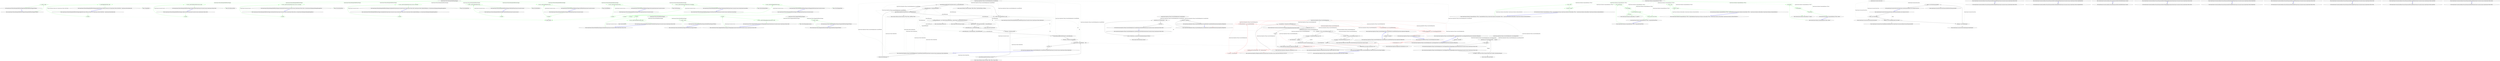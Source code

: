 digraph  {
d1 [cluster="QuantConnect.Python.BrokerageModelPythonWrapper.BrokerageModelPythonWrapper(PyObject)", color=green, community=0, label="0: _model = model", span="40-40"];
d49 [label="QuantConnect.Python.BrokerageModelPythonWrapper", span=""];
d0 [cluster="QuantConnect.Python.BrokerageModelPythonWrapper.BrokerageModelPythonWrapper(PyObject)", label="Entry QuantConnect.Python.BrokerageModelPythonWrapper.BrokerageModelPythonWrapper(PyObject)", span="38-38"];
d2 [cluster="QuantConnect.Python.BrokerageModelPythonWrapper.BrokerageModelPythonWrapper(PyObject)", label="Exit QuantConnect.Python.BrokerageModelPythonWrapper.BrokerageModelPythonWrapper(PyObject)", span="38-38"];
d4 [cluster="QuantConnect.Python.BrokerageModelPythonWrapper.ApplySplit(System.Collections.Generic.List<QuantConnect.Orders.OrderTicket>, QuantConnect.Data.Market.Split)", color=green, community=0, label="0: Py.GIL()", span="78-78"];
d3 [cluster="QuantConnect.Python.BrokerageModelPythonWrapper.ApplySplit(System.Collections.Generic.List<QuantConnect.Orders.OrderTicket>, QuantConnect.Data.Market.Split)", label="Entry QuantConnect.Python.BrokerageModelPythonWrapper.ApplySplit(System.Collections.Generic.List<QuantConnect.Orders.OrderTicket>, QuantConnect.Data.Market.Split)", span="76-76"];
d5 [cluster="QuantConnect.Python.BrokerageModelPythonWrapper.ApplySplit(System.Collections.Generic.List<QuantConnect.Orders.OrderTicket>, QuantConnect.Data.Market.Split)", color=green, community=0, label="0: _model.ApplySplit(tickets, split)", span="80-80"];
d7 [cluster="Unk.GIL", label="Entry Unk.GIL", span=""];
d6 [cluster="QuantConnect.Python.BrokerageModelPythonWrapper.ApplySplit(System.Collections.Generic.List<QuantConnect.Orders.OrderTicket>, QuantConnect.Data.Market.Split)", label="Exit QuantConnect.Python.BrokerageModelPythonWrapper.ApplySplit(System.Collections.Generic.List<QuantConnect.Orders.OrderTicket>, QuantConnect.Data.Market.Split)", span="76-76"];
d8 [cluster="Unk.ApplySplit", label="Entry Unk.ApplySplit", span=""];
d10 [cluster="QuantConnect.Python.BrokerageModelPythonWrapper.CanExecuteOrder(QuantConnect.Securities.Security, QuantConnect.Orders.Order)", color=green, community=0, label="0: Py.GIL()", span="92-92"];
d9 [cluster="QuantConnect.Python.BrokerageModelPythonWrapper.CanExecuteOrder(QuantConnect.Securities.Security, QuantConnect.Orders.Order)", label="Entry QuantConnect.Python.BrokerageModelPythonWrapper.CanExecuteOrder(QuantConnect.Securities.Security, QuantConnect.Orders.Order)", span="90-90"];
d11 [cluster="QuantConnect.Python.BrokerageModelPythonWrapper.CanExecuteOrder(QuantConnect.Securities.Security, QuantConnect.Orders.Order)", color=green, community=0, label="0: return _model.CanExecuteOrder(security, order);", span="94-94"];
d12 [cluster="QuantConnect.Python.BrokerageModelPythonWrapper.CanExecuteOrder(QuantConnect.Securities.Security, QuantConnect.Orders.Order)", label="Exit QuantConnect.Python.BrokerageModelPythonWrapper.CanExecuteOrder(QuantConnect.Securities.Security, QuantConnect.Orders.Order)", span="90-90"];
d13 [cluster="Unk.CanExecuteOrder", label="Entry Unk.CanExecuteOrder", span=""];
d15 [cluster="QuantConnect.Python.BrokerageModelPythonWrapper.CanSubmitOrder(QuantConnect.Securities.Security, QuantConnect.Orders.Order, out QuantConnect.Brokerages.BrokerageMessageEvent)", color=green, community=0, label="0: Py.GIL()", span="110-110"];
d14 [cluster="QuantConnect.Python.BrokerageModelPythonWrapper.CanSubmitOrder(QuantConnect.Securities.Security, QuantConnect.Orders.Order, out QuantConnect.Brokerages.BrokerageMessageEvent)", label="Entry QuantConnect.Python.BrokerageModelPythonWrapper.CanSubmitOrder(QuantConnect.Securities.Security, QuantConnect.Orders.Order, out QuantConnect.Brokerages.BrokerageMessageEvent)", span="108-108"];
d16 [cluster="QuantConnect.Python.BrokerageModelPythonWrapper.CanSubmitOrder(QuantConnect.Securities.Security, QuantConnect.Orders.Order, out QuantConnect.Brokerages.BrokerageMessageEvent)", color=green, community=0, label="0: return _model.CanSubmitOrder(security, order, out message);", span="112-112"];
d17 [cluster="QuantConnect.Python.BrokerageModelPythonWrapper.CanSubmitOrder(QuantConnect.Securities.Security, QuantConnect.Orders.Order, out QuantConnect.Brokerages.BrokerageMessageEvent)", label="Exit QuantConnect.Python.BrokerageModelPythonWrapper.CanSubmitOrder(QuantConnect.Securities.Security, QuantConnect.Orders.Order, out QuantConnect.Brokerages.BrokerageMessageEvent)", span="108-108"];
d18 [cluster="Unk.CanSubmitOrder", label="Entry Unk.CanSubmitOrder", span=""];
d20 [cluster="QuantConnect.Python.BrokerageModelPythonWrapper.CanUpdateOrder(QuantConnect.Securities.Security, QuantConnect.Orders.Order, QuantConnect.Orders.UpdateOrderRequest, out QuantConnect.Brokerages.BrokerageMessageEvent)", color=green, community=0, label="0: Py.GIL()", span="126-126"];
d19 [cluster="QuantConnect.Python.BrokerageModelPythonWrapper.CanUpdateOrder(QuantConnect.Securities.Security, QuantConnect.Orders.Order, QuantConnect.Orders.UpdateOrderRequest, out QuantConnect.Brokerages.BrokerageMessageEvent)", label="Entry QuantConnect.Python.BrokerageModelPythonWrapper.CanUpdateOrder(QuantConnect.Securities.Security, QuantConnect.Orders.Order, QuantConnect.Orders.UpdateOrderRequest, out QuantConnect.Brokerages.BrokerageMessageEvent)", span="124-124"];
d21 [cluster="QuantConnect.Python.BrokerageModelPythonWrapper.CanUpdateOrder(QuantConnect.Securities.Security, QuantConnect.Orders.Order, QuantConnect.Orders.UpdateOrderRequest, out QuantConnect.Brokerages.BrokerageMessageEvent)", color=green, community=0, label="0: return _model.CanUpdateOrder(security, order, out message);", span="128-128"];
d22 [cluster="QuantConnect.Python.BrokerageModelPythonWrapper.CanUpdateOrder(QuantConnect.Securities.Security, QuantConnect.Orders.Order, QuantConnect.Orders.UpdateOrderRequest, out QuantConnect.Brokerages.BrokerageMessageEvent)", label="Exit QuantConnect.Python.BrokerageModelPythonWrapper.CanUpdateOrder(QuantConnect.Securities.Security, QuantConnect.Orders.Order, QuantConnect.Orders.UpdateOrderRequest, out QuantConnect.Brokerages.BrokerageMessageEvent)", span="124-124"];
d23 [cluster="Unk.CanUpdateOrder", label="Entry Unk.CanUpdateOrder", span=""];
d25 [cluster="QuantConnect.Python.BrokerageModelPythonWrapper.GetFeeModel(QuantConnect.Securities.Security)", color=green, community=0, label="0: Py.GIL()", span="139-139"];
d24 [cluster="QuantConnect.Python.BrokerageModelPythonWrapper.GetFeeModel(QuantConnect.Securities.Security)", label="Entry QuantConnect.Python.BrokerageModelPythonWrapper.GetFeeModel(QuantConnect.Securities.Security)", span="137-137"];
d26 [cluster="QuantConnect.Python.BrokerageModelPythonWrapper.GetFeeModel(QuantConnect.Securities.Security)", color=green, community=0, label="0: return _model.GetFeeModel(security);", span="141-141"];
d27 [cluster="QuantConnect.Python.BrokerageModelPythonWrapper.GetFeeModel(QuantConnect.Securities.Security)", label="Exit QuantConnect.Python.BrokerageModelPythonWrapper.GetFeeModel(QuantConnect.Securities.Security)", span="137-137"];
d28 [cluster="Unk.GetFeeModel", label="Entry Unk.GetFeeModel", span=""];
d30 [cluster="QuantConnect.Python.BrokerageModelPythonWrapper.GetFillModel(QuantConnect.Securities.Security)", color=green, community=0, label="0: Py.GIL()", span="152-152"];
d29 [cluster="QuantConnect.Python.BrokerageModelPythonWrapper.GetFillModel(QuantConnect.Securities.Security)", label="Entry QuantConnect.Python.BrokerageModelPythonWrapper.GetFillModel(QuantConnect.Securities.Security)", span="150-150"];
d31 [cluster="QuantConnect.Python.BrokerageModelPythonWrapper.GetFillModel(QuantConnect.Securities.Security)", color=green, community=0, label="0: return _model.GetFillModel(security);", span="154-154"];
d32 [cluster="QuantConnect.Python.BrokerageModelPythonWrapper.GetFillModel(QuantConnect.Securities.Security)", label="Exit QuantConnect.Python.BrokerageModelPythonWrapper.GetFillModel(QuantConnect.Securities.Security)", span="150-150"];
d33 [cluster="Unk.GetFillModel", label="Entry Unk.GetFillModel", span=""];
d35 [cluster="QuantConnect.Python.BrokerageModelPythonWrapper.GetLeverage(QuantConnect.Securities.Security)", color=green, community=0, label="0: Py.GIL()", span="165-165"];
d34 [cluster="QuantConnect.Python.BrokerageModelPythonWrapper.GetLeverage(QuantConnect.Securities.Security)", label="Entry QuantConnect.Python.BrokerageModelPythonWrapper.GetLeverage(QuantConnect.Securities.Security)", span="163-163"];
d36 [cluster="QuantConnect.Python.BrokerageModelPythonWrapper.GetLeverage(QuantConnect.Securities.Security)", color=green, community=0, label="0: return _model.GetLeverage(security);", span="167-167"];
d37 [cluster="QuantConnect.Python.BrokerageModelPythonWrapper.GetLeverage(QuantConnect.Securities.Security)", label="Exit QuantConnect.Python.BrokerageModelPythonWrapper.GetLeverage(QuantConnect.Securities.Security)", span="163-163"];
d38 [cluster="Unk.GetLeverage", label="Entry Unk.GetLeverage", span=""];
d40 [cluster="QuantConnect.Python.BrokerageModelPythonWrapper.GetSettlementModel(QuantConnect.Securities.Security, QuantConnect.AccountType)", color=green, community=0, label="0: Py.GIL()", span="179-179"];
d39 [cluster="QuantConnect.Python.BrokerageModelPythonWrapper.GetSettlementModel(QuantConnect.Securities.Security, QuantConnect.AccountType)", label="Entry QuantConnect.Python.BrokerageModelPythonWrapper.GetSettlementModel(QuantConnect.Securities.Security, QuantConnect.AccountType)", span="177-177"];
d41 [cluster="QuantConnect.Python.BrokerageModelPythonWrapper.GetSettlementModel(QuantConnect.Securities.Security, QuantConnect.AccountType)", color=green, community=0, label="0: return _model.GetSettlementModel(security, accountType);", span="181-181"];
d42 [cluster="QuantConnect.Python.BrokerageModelPythonWrapper.GetSettlementModel(QuantConnect.Securities.Security, QuantConnect.AccountType)", label="Exit QuantConnect.Python.BrokerageModelPythonWrapper.GetSettlementModel(QuantConnect.Securities.Security, QuantConnect.AccountType)", span="177-177"];
d43 [cluster="Unk.GetSettlementModel", label="Entry Unk.GetSettlementModel", span=""];
d45 [cluster="QuantConnect.Python.BrokerageModelPythonWrapper.GetSlippageModel(QuantConnect.Securities.Security)", color=green, community=0, label="0: Py.GIL()", span="192-192"];
d44 [cluster="QuantConnect.Python.BrokerageModelPythonWrapper.GetSlippageModel(QuantConnect.Securities.Security)", label="Entry QuantConnect.Python.BrokerageModelPythonWrapper.GetSlippageModel(QuantConnect.Securities.Security)", span="190-190"];
d46 [cluster="QuantConnect.Python.BrokerageModelPythonWrapper.GetSlippageModel(QuantConnect.Securities.Security)", color=green, community=0, label="0: return _model.GetSlippageModel(security);", span="194-194"];
d47 [cluster="QuantConnect.Python.BrokerageModelPythonWrapper.GetSlippageModel(QuantConnect.Securities.Security)", label="Exit QuantConnect.Python.BrokerageModelPythonWrapper.GetSlippageModel(QuantConnect.Securities.Security)", span="190-190"];
d48 [cluster="Unk.GetSlippageModel", label="Entry Unk.GetSlippageModel", span=""];
m0_51 [cluster="System.Collections.Generic.Dictionary<TKey, TValue>.TryGetValue(TKey, out TValue)", file="CustomModelsAlgorithm.cs", label="Entry System.Collections.Generic.Dictionary<TKey, TValue>.TryGetValue(TKey, out TValue)", span="0-0"];
m0_28 [cluster="QuantConnect.Securities.SecurityTransactionManager.GetOpenOrders(QuantConnect.Symbol)", file="CustomModelsAlgorithm.cs", label="Entry QuantConnect.Securities.SecurityTransactionManager.GetOpenOrders(QuantConnect.Symbol)", span="254-254"];
m0_60 [cluster="QuantConnect.Algorithm.CSharp.CustomModelsAlgorithm.CustomFeeModel.GetOrderFee(QuantConnect.Securities.Security, QuantConnect.Orders.Order)", file="CustomModelsAlgorithm.cs", label="Entry QuantConnect.Algorithm.CSharp.CustomModelsAlgorithm.CustomFeeModel.GetOrderFee(QuantConnect.Securities.Security, QuantConnect.Orders.Order)", span="125-125"];
m0_61 [cluster="QuantConnect.Algorithm.CSharp.CustomModelsAlgorithm.CustomFeeModel.GetOrderFee(QuantConnect.Securities.Security, QuantConnect.Orders.Order)", file="CustomModelsAlgorithm.cs", label="var fee = Math.Max(1m, security.Price*order.AbsoluteQuantity*0.00001m)", span="128-128"];
m0_62 [cluster="QuantConnect.Algorithm.CSharp.CustomModelsAlgorithm.CustomFeeModel.GetOrderFee(QuantConnect.Securities.Security, QuantConnect.Orders.Order)", file="CustomModelsAlgorithm.cs", label="_algorithm.Log(''CustomFeeModel: '' + fee)", span="130-130"];
m0_63 [cluster="QuantConnect.Algorithm.CSharp.CustomModelsAlgorithm.CustomFeeModel.GetOrderFee(QuantConnect.Securities.Security, QuantConnect.Orders.Order)", file="CustomModelsAlgorithm.cs", label="return fee;", span="131-131"];
m0_64 [cluster="QuantConnect.Algorithm.CSharp.CustomModelsAlgorithm.CustomFeeModel.GetOrderFee(QuantConnect.Securities.Security, QuantConnect.Orders.Order)", file="CustomModelsAlgorithm.cs", label="Exit QuantConnect.Algorithm.CSharp.CustomModelsAlgorithm.CustomFeeModel.GetOrderFee(QuantConnect.Securities.Security, QuantConnect.Orders.Order)", span="125-125"];
m0_57 [cluster="System.Collections.Generic.Dictionary<TKey, TValue>.Remove(TKey)", file="CustomModelsAlgorithm.cs", label="Entry System.Collections.Generic.Dictionary<TKey, TValue>.Remove(TKey)", span="0-0"];
m0_56 [cluster="System.Math.Sign(decimal)", file="CustomModelsAlgorithm.cs", label="Entry System.Math.Sign(decimal)", span="0-0"];
m0_31 [cluster="QuantConnect.Algorithm.QCAlgorithm.MarketOrder(QuantConnect.Symbol, decimal, bool, string)", file="CustomModelsAlgorithm.cs", label="Entry QuantConnect.Algorithm.QCAlgorithm.MarketOrder(QuantConnect.Symbol, decimal, bool, string)", span="197-197"];
m0_52 [cluster="System.Collections.Generic.Dictionary<TKey, TValue>.Add(TKey, TValue)", file="CustomModelsAlgorithm.cs", label="Entry System.Collections.Generic.Dictionary<TKey, TValue>.Add(TKey, TValue)", span="0-0"];
m0_12 [cluster="QuantConnect.Algorithm.CSharp.CustomModelsAlgorithm.CustomFeeModel.CustomFeeModel(QuantConnect.Algorithm.QCAlgorithm)", file="CustomModelsAlgorithm.cs", label="Entry QuantConnect.Algorithm.CSharp.CustomModelsAlgorithm.CustomFeeModel.CustomFeeModel(QuantConnect.Algorithm.QCAlgorithm)", span="120-120"];
m0_58 [cluster="QuantConnect.Algorithm.CSharp.CustomModelsAlgorithm.CustomFeeModel.CustomFeeModel(QuantConnect.Algorithm.QCAlgorithm)", file="CustomModelsAlgorithm.cs", label="_algorithm = algorithm", span="122-122"];
m0_59 [cluster="QuantConnect.Algorithm.CSharp.CustomModelsAlgorithm.CustomFeeModel.CustomFeeModel(QuantConnect.Algorithm.QCAlgorithm)", file="CustomModelsAlgorithm.cs", label="Exit QuantConnect.Algorithm.CSharp.CustomModelsAlgorithm.CustomFeeModel.CustomFeeModel(QuantConnect.Algorithm.QCAlgorithm)", span="120-120"];
m0_73 [cluster="System.Math.Log10(double)", file="CustomModelsAlgorithm.cs", label="Entry System.Math.Log10(double)", span="0-0"];
m0_9 [cluster="QuantConnect.Algorithm.QCAlgorithm.SetStartDate(int, int, int)", file="CustomModelsAlgorithm.cs", label="Entry QuantConnect.Algorithm.QCAlgorithm.SetStartDate(int, int, int)", span="1070-1070"];
m0_30 [cluster="QuantConnect.Algorithm.QCAlgorithm.Log(string)", file="CustomModelsAlgorithm.cs", label="Entry QuantConnect.Algorithm.QCAlgorithm.Log(string)", span="1636-1636"];
m0_29 [cluster="QuantConnect.Algorithm.QCAlgorithm.CalculateOrderQuantity(QuantConnect.Symbol, decimal)", file="CustomModelsAlgorithm.cs", label="Entry QuantConnect.Algorithm.QCAlgorithm.CalculateOrderQuantity(QuantConnect.Symbol, decimal)", span="928-928"];
m0_54 [cluster="System.Random.Next(int, int)", file="CustomModelsAlgorithm.cs", label="Entry System.Random.Next(int, int)", span="0-0"];
m0_10 [cluster="QuantConnect.Algorithm.QCAlgorithm.SetEndDate(int, int, int)", file="CustomModelsAlgorithm.cs", label="Entry QuantConnect.Algorithm.QCAlgorithm.SetEndDate(int, int, int)", span="1095-1095"];
m0_13 [cluster="QuantConnect.Algorithm.CSharp.CustomModelsAlgorithm.CustomFillModel.CustomFillModel(QuantConnect.Algorithm.QCAlgorithm)", file="CustomModelsAlgorithm.cs", label="Entry QuantConnect.Algorithm.CSharp.CustomModelsAlgorithm.CustomFillModel.CustomFillModel(QuantConnect.Algorithm.QCAlgorithm)", span="78-78"];
m0_32 [cluster="QuantConnect.Algorithm.CSharp.CustomModelsAlgorithm.CustomFillModel.CustomFillModel(QuantConnect.Algorithm.QCAlgorithm)", file="CustomModelsAlgorithm.cs", label="_algorithm = algorithm", span="80-80"];
m0_33 [cluster="QuantConnect.Algorithm.CSharp.CustomModelsAlgorithm.CustomFillModel.CustomFillModel(QuantConnect.Algorithm.QCAlgorithm)", file="CustomModelsAlgorithm.cs", label="Exit QuantConnect.Algorithm.CSharp.CustomModelsAlgorithm.CustomFillModel.CustomFillModel(QuantConnect.Algorithm.QCAlgorithm)", span="78-78"];
m0_0 [cluster="QuantConnect.Algorithm.CSharp.CustomModelsAlgorithm.Initialize()", file="CustomModelsAlgorithm.cs", label="Entry QuantConnect.Algorithm.CSharp.CustomModelsAlgorithm.Initialize()", span="40-40"];
m0_1 [cluster="QuantConnect.Algorithm.CSharp.CustomModelsAlgorithm.Initialize()", color=red, community=0, file="CustomModelsAlgorithm.cs", label="0: SetStartDate(2012, 01, 01)", span="42-42"];
m0_2 [cluster="QuantConnect.Algorithm.CSharp.CustomModelsAlgorithm.Initialize()", color=red, community=0, file="CustomModelsAlgorithm.cs", label="0: SetEndDate(2012, 02, 01)", span="43-43"];
m0_3 [cluster="QuantConnect.Algorithm.CSharp.CustomModelsAlgorithm.Initialize()", color=red, community=0, file="CustomModelsAlgorithm.cs", label="0: AddSecurity(SecurityType.Equity, ''SPY'', Resolution.Hour)", span="44-44"];
m0_4 [cluster="QuantConnect.Algorithm.CSharp.CustomModelsAlgorithm.Initialize()", color=red, community=0, file="CustomModelsAlgorithm.cs", label="0: _security = Securities[_spy]", span="47-47"];
m0_5 [cluster="QuantConnect.Algorithm.CSharp.CustomModelsAlgorithm.Initialize()", color=red, community=0, file="CustomModelsAlgorithm.cs", label="0: _security.FeeModel = new CustomFeeModel(this)", span="48-48"];
m0_6 [cluster="QuantConnect.Algorithm.CSharp.CustomModelsAlgorithm.Initialize()", color=red, community=0, file="CustomModelsAlgorithm.cs", label="0: _security.FillModel = new CustomFillModel(this)", span="49-49"];
m0_7 [cluster="QuantConnect.Algorithm.CSharp.CustomModelsAlgorithm.Initialize()", color=red, community=0, file="CustomModelsAlgorithm.cs", label="0: _security.SlippageModel = new CustomSlippageModel(this)", span="50-50"];
m0_8 [cluster="QuantConnect.Algorithm.CSharp.CustomModelsAlgorithm.Initialize()", file="CustomModelsAlgorithm.cs", label="Exit QuantConnect.Algorithm.CSharp.CustomModelsAlgorithm.Initialize()", span="40-40"];
m0_14 [cluster="QuantConnect.Algorithm.CSharp.CustomModelsAlgorithm.CustomSlippageModel.CustomSlippageModel(QuantConnect.Algorithm.QCAlgorithm)", file="CustomModelsAlgorithm.cs", label="Entry QuantConnect.Algorithm.CSharp.CustomModelsAlgorithm.CustomSlippageModel.CustomSlippageModel(QuantConnect.Algorithm.QCAlgorithm)", span="139-139"];
m0_66 [cluster="QuantConnect.Algorithm.CSharp.CustomModelsAlgorithm.CustomSlippageModel.CustomSlippageModel(QuantConnect.Algorithm.QCAlgorithm)", file="CustomModelsAlgorithm.cs", label="_algorithm = algorithm", span="141-141"];
m0_67 [cluster="QuantConnect.Algorithm.CSharp.CustomModelsAlgorithm.CustomSlippageModel.CustomSlippageModel(QuantConnect.Algorithm.QCAlgorithm)", file="CustomModelsAlgorithm.cs", label="Exit QuantConnect.Algorithm.CSharp.CustomModelsAlgorithm.CustomSlippageModel.CustomSlippageModel(QuantConnect.Algorithm.QCAlgorithm)", span="139-139"];
m0_34 [cluster="QuantConnect.Algorithm.CSharp.CustomModelsAlgorithm.CustomFillModel.MarketFill(QuantConnect.Securities.Security, QuantConnect.Orders.MarketOrder)", file="CustomModelsAlgorithm.cs", label="Entry QuantConnect.Algorithm.CSharp.CustomModelsAlgorithm.CustomFillModel.MarketFill(QuantConnect.Securities.Security, QuantConnect.Orders.MarketOrder)", span="83-83"];
m0_35 [cluster="QuantConnect.Algorithm.CSharp.CustomModelsAlgorithm.CustomFillModel.MarketFill(QuantConnect.Securities.Security, QuantConnect.Orders.MarketOrder)", file="CustomModelsAlgorithm.cs", label="decimal absoluteRemaining", span="87-87"];
m0_36 [cluster="QuantConnect.Algorithm.CSharp.CustomModelsAlgorithm.CustomFillModel.MarketFill(QuantConnect.Securities.Security, QuantConnect.Orders.MarketOrder)", file="CustomModelsAlgorithm.cs", label="!_absoluteRemainingByOrderId.TryGetValue(order.Id, out absoluteRemaining)", span="88-88"];
m0_37 [cluster="QuantConnect.Algorithm.CSharp.CustomModelsAlgorithm.CustomFillModel.MarketFill(QuantConnect.Securities.Security, QuantConnect.Orders.MarketOrder)", file="CustomModelsAlgorithm.cs", label="absoluteRemaining = order.AbsoluteQuantity", span="90-90"];
m0_38 [cluster="QuantConnect.Algorithm.CSharp.CustomModelsAlgorithm.CustomFillModel.MarketFill(QuantConnect.Securities.Security, QuantConnect.Orders.MarketOrder)", file="CustomModelsAlgorithm.cs", label="_absoluteRemainingByOrderId.Add(order.Id, order.AbsoluteQuantity)", span="91-91"];
m0_39 [cluster="QuantConnect.Algorithm.CSharp.CustomModelsAlgorithm.CustomFillModel.MarketFill(QuantConnect.Securities.Security, QuantConnect.Orders.MarketOrder)", file="CustomModelsAlgorithm.cs", label="var fill = base.MarketFill(asset, order)", span="94-94"];
m0_40 [cluster="QuantConnect.Algorithm.CSharp.CustomModelsAlgorithm.CustomFillModel.MarketFill(QuantConnect.Securities.Security, QuantConnect.Orders.MarketOrder)", file="CustomModelsAlgorithm.cs", label="var absoluteFillQuantity = (int) (Math.Min(absoluteRemaining, _random.Next(0, 2*(int)order.AbsoluteQuantity)))", span="95-95"];
m0_41 [cluster="QuantConnect.Algorithm.CSharp.CustomModelsAlgorithm.CustomFillModel.MarketFill(QuantConnect.Securities.Security, QuantConnect.Orders.MarketOrder)", file="CustomModelsAlgorithm.cs", label="fill.FillQuantity = Math.Sign(order.Quantity) * absoluteFillQuantity", span="96-96"];
m0_44 [cluster="QuantConnect.Algorithm.CSharp.CustomModelsAlgorithm.CustomFillModel.MarketFill(QuantConnect.Securities.Security, QuantConnect.Orders.MarketOrder)", file="CustomModelsAlgorithm.cs", label="_absoluteRemainingByOrderId.Remove(order.Id)", span="101-101"];
m0_46 [cluster="QuantConnect.Algorithm.CSharp.CustomModelsAlgorithm.CustomFillModel.MarketFill(QuantConnect.Securities.Security, QuantConnect.Orders.MarketOrder)", file="CustomModelsAlgorithm.cs", label="_absoluteRemainingByOrderId[order.Id] = absoluteRemaining", span="106-106"];
m0_42 [cluster="QuantConnect.Algorithm.CSharp.CustomModelsAlgorithm.CustomFillModel.MarketFill(QuantConnect.Securities.Security, QuantConnect.Orders.MarketOrder)", file="CustomModelsAlgorithm.cs", label="absoluteRemaining == absoluteFillQuantity", span="98-98"];
m0_45 [cluster="QuantConnect.Algorithm.CSharp.CustomModelsAlgorithm.CustomFillModel.MarketFill(QuantConnect.Securities.Security, QuantConnect.Orders.MarketOrder)", file="CustomModelsAlgorithm.cs", label="absoluteRemaining = absoluteRemaining - absoluteFillQuantity", span="105-105"];
m0_43 [cluster="QuantConnect.Algorithm.CSharp.CustomModelsAlgorithm.CustomFillModel.MarketFill(QuantConnect.Securities.Security, QuantConnect.Orders.MarketOrder)", file="CustomModelsAlgorithm.cs", label="fill.Status = OrderStatus.Filled", span="100-100"];
m0_47 [cluster="QuantConnect.Algorithm.CSharp.CustomModelsAlgorithm.CustomFillModel.MarketFill(QuantConnect.Securities.Security, QuantConnect.Orders.MarketOrder)", file="CustomModelsAlgorithm.cs", label="fill.Status = OrderStatus.PartiallyFilled", span="107-107"];
m0_48 [cluster="QuantConnect.Algorithm.CSharp.CustomModelsAlgorithm.CustomFillModel.MarketFill(QuantConnect.Securities.Security, QuantConnect.Orders.MarketOrder)", file="CustomModelsAlgorithm.cs", label="_algorithm.Log(''CustomFillModel: '' + fill)", span="110-110"];
m0_49 [cluster="QuantConnect.Algorithm.CSharp.CustomModelsAlgorithm.CustomFillModel.MarketFill(QuantConnect.Securities.Security, QuantConnect.Orders.MarketOrder)", file="CustomModelsAlgorithm.cs", label="return fill;", span="112-112"];
m0_50 [cluster="QuantConnect.Algorithm.CSharp.CustomModelsAlgorithm.CustomFillModel.MarketFill(QuantConnect.Securities.Security, QuantConnect.Orders.MarketOrder)", file="CustomModelsAlgorithm.cs", label="Exit QuantConnect.Algorithm.CSharp.CustomModelsAlgorithm.CustomFillModel.MarketFill(QuantConnect.Securities.Security, QuantConnect.Orders.MarketOrder)", span="83-83"];
m0_15 [cluster="QuantConnect.Algorithm.CSharp.CustomModelsAlgorithm.OnData(QuantConnect.Data.Market.TradeBars)", file="CustomModelsAlgorithm.cs", label="Entry QuantConnect.Algorithm.CSharp.CustomModelsAlgorithm.OnData(QuantConnect.Data.Market.TradeBars)", span="53-53"];
m0_16 [cluster="QuantConnect.Algorithm.CSharp.CustomModelsAlgorithm.OnData(QuantConnect.Data.Market.TradeBars)", file="CustomModelsAlgorithm.cs", label="var openOrders = Transactions.GetOpenOrders(_spy)", span="55-55"];
m0_17 [cluster="QuantConnect.Algorithm.CSharp.CustomModelsAlgorithm.OnData(QuantConnect.Data.Market.TradeBars)", file="CustomModelsAlgorithm.cs", label="openOrders.Count != 0", span="56-56"];
m0_18 [cluster="QuantConnect.Algorithm.CSharp.CustomModelsAlgorithm.OnData(QuantConnect.Data.Market.TradeBars)", file="CustomModelsAlgorithm.cs", label="return;", span="56-56"];
m0_19 [cluster="QuantConnect.Algorithm.CSharp.CustomModelsAlgorithm.OnData(QuantConnect.Data.Market.TradeBars)", file="CustomModelsAlgorithm.cs", label="Time.Day > 10 && _security.Holdings.Quantity <= 0", span="58-58"];
m0_20 [cluster="QuantConnect.Algorithm.CSharp.CustomModelsAlgorithm.OnData(QuantConnect.Data.Market.TradeBars)", file="CustomModelsAlgorithm.cs", label="var quantity = CalculateOrderQuantity(_spy, .5m)", span="60-60"];
m0_23 [cluster="QuantConnect.Algorithm.CSharp.CustomModelsAlgorithm.OnData(QuantConnect.Data.Market.TradeBars)", file="CustomModelsAlgorithm.cs", label="Time.Day > 20 && _security.Holdings.Quantity >= 0", span="64-64"];
m0_21 [cluster="QuantConnect.Algorithm.CSharp.CustomModelsAlgorithm.OnData(QuantConnect.Data.Market.TradeBars)", file="CustomModelsAlgorithm.cs", label="Log(''MarketOrder: '' + quantity)", span="61-61"];
m0_22 [cluster="QuantConnect.Algorithm.CSharp.CustomModelsAlgorithm.OnData(QuantConnect.Data.Market.TradeBars)", file="CustomModelsAlgorithm.cs", label="MarketOrder(_spy, quantity, asynchronous: true)", span="62-62"];
m0_24 [cluster="QuantConnect.Algorithm.CSharp.CustomModelsAlgorithm.OnData(QuantConnect.Data.Market.TradeBars)", file="CustomModelsAlgorithm.cs", label="var quantity = CalculateOrderQuantity(_spy, -.5m)", span="66-66"];
m0_25 [cluster="QuantConnect.Algorithm.CSharp.CustomModelsAlgorithm.OnData(QuantConnect.Data.Market.TradeBars)", file="CustomModelsAlgorithm.cs", label="Log(''MarketOrder: '' + quantity)", span="67-67"];
m0_26 [cluster="QuantConnect.Algorithm.CSharp.CustomModelsAlgorithm.OnData(QuantConnect.Data.Market.TradeBars)", file="CustomModelsAlgorithm.cs", label="MarketOrder(_spy, quantity, asynchronous: true)", span="68-68"];
m0_27 [cluster="QuantConnect.Algorithm.CSharp.CustomModelsAlgorithm.OnData(QuantConnect.Data.Market.TradeBars)", file="CustomModelsAlgorithm.cs", label="Exit QuantConnect.Algorithm.CSharp.CustomModelsAlgorithm.OnData(QuantConnect.Data.Market.TradeBars)", span="53-53"];
m0_53 [cluster="QuantConnect.Orders.Fills.ImmediateFillModel.MarketFill(QuantConnect.Securities.Security, QuantConnect.Orders.MarketOrder)", file="CustomModelsAlgorithm.cs", label="Entry QuantConnect.Orders.Fills.ImmediateFillModel.MarketFill(QuantConnect.Securities.Security, QuantConnect.Orders.MarketOrder)", span="36-36"];
m0_65 [cluster="System.Math.Max(decimal, decimal)", file="CustomModelsAlgorithm.cs", label="Entry System.Math.Max(decimal, decimal)", span="0-0"];
m0_55 [cluster="System.Math.Min(decimal, decimal)", file="CustomModelsAlgorithm.cs", label="Entry System.Math.Min(decimal, decimal)", span="0-0"];
m0_11 [cluster="QuantConnect.Algorithm.QCAlgorithm.AddSecurity(QuantConnect.SecurityType, string, QuantConnect.Resolution, bool, bool)", file="CustomModelsAlgorithm.cs", label="Entry QuantConnect.Algorithm.QCAlgorithm.AddSecurity(QuantConnect.SecurityType, string, QuantConnect.Resolution, bool, bool)", span="1262-1262"];
m0_68 [cluster="QuantConnect.Algorithm.CSharp.CustomModelsAlgorithm.CustomSlippageModel.GetSlippageApproximation(QuantConnect.Securities.Security, QuantConnect.Orders.Order)", file="CustomModelsAlgorithm.cs", label="Entry QuantConnect.Algorithm.CSharp.CustomModelsAlgorithm.CustomSlippageModel.GetSlippageApproximation(QuantConnect.Securities.Security, QuantConnect.Orders.Order)", span="144-144"];
m0_69 [cluster="QuantConnect.Algorithm.CSharp.CustomModelsAlgorithm.CustomSlippageModel.GetSlippageApproximation(QuantConnect.Securities.Security, QuantConnect.Orders.Order)", file="CustomModelsAlgorithm.cs", label="var slippage = asset.Price*0.0001m*(decimal) Math.Log10(2*(double) order.AbsoluteQuantity)", span="147-147"];
m0_70 [cluster="QuantConnect.Algorithm.CSharp.CustomModelsAlgorithm.CustomSlippageModel.GetSlippageApproximation(QuantConnect.Securities.Security, QuantConnect.Orders.Order)", file="CustomModelsAlgorithm.cs", label="_algorithm.Log(''CustomSlippageModel: '' + slippage)", span="149-149"];
m0_71 [cluster="QuantConnect.Algorithm.CSharp.CustomModelsAlgorithm.CustomSlippageModel.GetSlippageApproximation(QuantConnect.Securities.Security, QuantConnect.Orders.Order)", file="CustomModelsAlgorithm.cs", label="return slippage;", span="150-150"];
m0_72 [cluster="QuantConnect.Algorithm.CSharp.CustomModelsAlgorithm.CustomSlippageModel.GetSlippageApproximation(QuantConnect.Securities.Security, QuantConnect.Orders.Order)", file="CustomModelsAlgorithm.cs", label="Exit QuantConnect.Algorithm.CSharp.CustomModelsAlgorithm.CustomSlippageModel.GetSlippageApproximation(QuantConnect.Securities.Security, QuantConnect.Orders.Order)", span="144-144"];
m0_74 [file="CustomModelsAlgorithm.cs", label="QuantConnect.Algorithm.CSharp.CustomModelsAlgorithm", span=""];
m0_75 [file="CustomModelsAlgorithm.cs", label="QuantConnect.Algorithm.CSharp.CustomModelsAlgorithm.CustomFillModel", span=""];
m0_76 [file="CustomModelsAlgorithm.cs", label="QuantConnect.Algorithm.CSharp.CustomModelsAlgorithm.CustomFeeModel", span=""];
m0_77 [file="CustomModelsAlgorithm.cs", label="QuantConnect.Algorithm.CSharp.CustomModelsAlgorithm.CustomSlippageModel", span=""];
m1_8 [cluster="Unk.GetOrderFee", file="FeeModelPythonWrapper.cs", label="Entry Unk.GetOrderFee", span=""];
m1_3 [cluster="QuantConnect.Python.FeeModelPythonWrapper.GetOrderFee(QuantConnect.Securities.Security, QuantConnect.Orders.Order)", file="FeeModelPythonWrapper.cs", label="Entry QuantConnect.Python.FeeModelPythonWrapper.GetOrderFee(QuantConnect.Securities.Security, QuantConnect.Orders.Order)", span="44-44"];
m1_4 [cluster="QuantConnect.Python.FeeModelPythonWrapper.GetOrderFee(QuantConnect.Securities.Security, QuantConnect.Orders.Order)", color=green, community=0, file="FeeModelPythonWrapper.cs", label="0: Py.GIL()", span="46-46"];
m1_5 [cluster="QuantConnect.Python.FeeModelPythonWrapper.GetOrderFee(QuantConnect.Securities.Security, QuantConnect.Orders.Order)", color=green, community=0, file="FeeModelPythonWrapper.cs", label="0: return _model.GetOrderFee(security, order);", span="48-48"];
m1_6 [cluster="QuantConnect.Python.FeeModelPythonWrapper.GetOrderFee(QuantConnect.Securities.Security, QuantConnect.Orders.Order)", file="FeeModelPythonWrapper.cs", label="Exit QuantConnect.Python.FeeModelPythonWrapper.GetOrderFee(QuantConnect.Securities.Security, QuantConnect.Orders.Order)", span="44-44"];
m1_0 [cluster="QuantConnect.Python.FeeModelPythonWrapper.FeeModelPythonWrapper(PyObject)", file="FeeModelPythonWrapper.cs", label="Entry QuantConnect.Python.FeeModelPythonWrapper.FeeModelPythonWrapper(PyObject)", span="33-33"];
m1_1 [cluster="QuantConnect.Python.FeeModelPythonWrapper.FeeModelPythonWrapper(PyObject)", color=green, community=0, file="FeeModelPythonWrapper.cs", label="0: _model = model", span="35-35"];
m1_2 [cluster="QuantConnect.Python.FeeModelPythonWrapper.FeeModelPythonWrapper(PyObject)", file="FeeModelPythonWrapper.cs", label="Exit QuantConnect.Python.FeeModelPythonWrapper.FeeModelPythonWrapper(PyObject)", span="33-33"];
m1_9 [file="FeeModelPythonWrapper.cs", label="QuantConnect.Python.FeeModelPythonWrapper", span=""];
m2_15 [cluster="QuantConnect.Indicators.IndicatorBase<T>.Update(T)", file="FillModelPythonWrapper.cs", label="Entry QuantConnect.Indicators.IndicatorBase<T>.Update(T)", span="66-66"];
m2_0 [cluster="QuantConnect.Indicators.SequentialIndicator<TFirst>.SequentialIndicator(string, QuantConnect.Indicators.IndicatorBase<TFirst>, QuantConnect.Indicators.IndicatorBase<QuantConnect.Indicators.IndicatorDataPoint>)", file="FillModelPythonWrapper.cs", label="Entry QuantConnect.Indicators.SequentialIndicator<TFirst>.SequentialIndicator(string, QuantConnect.Indicators.IndicatorBase<TFirst>, QuantConnect.Indicators.IndicatorBase<QuantConnect.Indicators.IndicatorDataPoint>)", span="52-52"];
m2_1 [cluster="QuantConnect.Indicators.SequentialIndicator<TFirst>.SequentialIndicator(string, QuantConnect.Indicators.IndicatorBase<TFirst>, QuantConnect.Indicators.IndicatorBase<QuantConnect.Indicators.IndicatorDataPoint>)", color=green, community=0, file="FillModelPythonWrapper.cs", label="0: First = first", span="55-55"];
m2_2 [cluster="QuantConnect.Indicators.SequentialIndicator<TFirst>.SequentialIndicator(string, QuantConnect.Indicators.IndicatorBase<TFirst>, QuantConnect.Indicators.IndicatorBase<QuantConnect.Indicators.IndicatorDataPoint>)", color=green, community=0, file="FillModelPythonWrapper.cs", label="0: Second = second", span="56-56"];
m2_3 [cluster="QuantConnect.Indicators.SequentialIndicator<TFirst>.SequentialIndicator(string, QuantConnect.Indicators.IndicatorBase<TFirst>, QuantConnect.Indicators.IndicatorBase<QuantConnect.Indicators.IndicatorDataPoint>)", file="FillModelPythonWrapper.cs", label="Exit QuantConnect.Indicators.SequentialIndicator<TFirst>.SequentialIndicator(string, QuantConnect.Indicators.IndicatorBase<TFirst>, QuantConnect.Indicators.IndicatorBase<QuantConnect.Indicators.IndicatorDataPoint>)", span="52-52"];
m2_8 [cluster="QuantConnect.Indicators.SequentialIndicator<TFirst>.ComputeNextValue(TFirst)", file="FillModelPythonWrapper.cs", label="Entry QuantConnect.Indicators.SequentialIndicator<TFirst>.ComputeNextValue(TFirst)", span="76-76"];
m2_9 [cluster="QuantConnect.Indicators.SequentialIndicator<TFirst>.ComputeNextValue(TFirst)", color=green, community=0, file="FillModelPythonWrapper.cs", label="0: First.Update(input)", span="78-78"];
m2_10 [cluster="QuantConnect.Indicators.SequentialIndicator<TFirst>.ComputeNextValue(TFirst)", color=green, community=0, file="FillModelPythonWrapper.cs", label="0: !First.IsReady", span="79-79"];
m2_11 [cluster="QuantConnect.Indicators.SequentialIndicator<TFirst>.ComputeNextValue(TFirst)", color=green, community=0, file="FillModelPythonWrapper.cs", label="0: return 0m;", span="82-82"];
m2_12 [cluster="QuantConnect.Indicators.SequentialIndicator<TFirst>.ComputeNextValue(TFirst)", color=green, community=0, file="FillModelPythonWrapper.cs", label="0: Second.Update(First.Current)", span="85-85"];
m2_13 [cluster="QuantConnect.Indicators.SequentialIndicator<TFirst>.ComputeNextValue(TFirst)", color=green, community=0, file="FillModelPythonWrapper.cs", label="0: return Second.Current.Value;", span="86-86"];
m2_14 [cluster="QuantConnect.Indicators.SequentialIndicator<TFirst>.ComputeNextValue(TFirst)", file="FillModelPythonWrapper.cs", label="Exit QuantConnect.Indicators.SequentialIndicator<TFirst>.ComputeNextValue(TFirst)", span="76-76"];
m2_4 [cluster="QuantConnect.Indicators.SequentialIndicator<TFirst>.SequentialIndicator(QuantConnect.Indicators.IndicatorBase<TFirst>, QuantConnect.Indicators.IndicatorBase<QuantConnect.Indicators.IndicatorDataPoint>)", file="FillModelPythonWrapper.cs", label="Entry QuantConnect.Indicators.SequentialIndicator<TFirst>.SequentialIndicator(QuantConnect.Indicators.IndicatorBase<TFirst>, QuantConnect.Indicators.IndicatorBase<QuantConnect.Indicators.IndicatorDataPoint>)", span="64-64"];
m2_5 [cluster="QuantConnect.Indicators.SequentialIndicator<TFirst>.SequentialIndicator(QuantConnect.Indicators.IndicatorBase<TFirst>, QuantConnect.Indicators.IndicatorBase<QuantConnect.Indicators.IndicatorDataPoint>)", color=green, community=0, file="FillModelPythonWrapper.cs", label="0: First = first", span="67-67"];
m2_6 [cluster="QuantConnect.Indicators.SequentialIndicator<TFirst>.SequentialIndicator(QuantConnect.Indicators.IndicatorBase<TFirst>, QuantConnect.Indicators.IndicatorBase<QuantConnect.Indicators.IndicatorDataPoint>)", color=green, community=0, file="FillModelPythonWrapper.cs", label="0: Second = second", span="68-68"];
m2_7 [cluster="QuantConnect.Indicators.SequentialIndicator<TFirst>.SequentialIndicator(QuantConnect.Indicators.IndicatorBase<TFirst>, QuantConnect.Indicators.IndicatorBase<QuantConnect.Indicators.IndicatorDataPoint>)", file="FillModelPythonWrapper.cs", label="Exit QuantConnect.Indicators.SequentialIndicator<TFirst>.SequentialIndicator(QuantConnect.Indicators.IndicatorBase<TFirst>, QuantConnect.Indicators.IndicatorBase<QuantConnect.Indicators.IndicatorDataPoint>)", span="64-64"];
m2_21 [cluster="QuantConnect.Indicators.IndicatorBase<T>.Reset()", file="FillModelPythonWrapper.cs", label="Entry QuantConnect.Indicators.IndicatorBase<T>.Reset()", span="87-87"];
m2_16 [cluster="QuantConnect.Indicators.SequentialIndicator<TFirst>.Reset()", file="FillModelPythonWrapper.cs", label="Entry QuantConnect.Indicators.SequentialIndicator<TFirst>.Reset()", span="92-92"];
m2_17 [cluster="QuantConnect.Indicators.SequentialIndicator<TFirst>.Reset()", color=green, community=0, file="FillModelPythonWrapper.cs", label="0: First.Reset()", span="94-94"];
m2_18 [cluster="QuantConnect.Indicators.SequentialIndicator<TFirst>.Reset()", color=green, community=0, file="FillModelPythonWrapper.cs", label="0: Second.Reset()", span="95-95"];
m2_19 [cluster="QuantConnect.Indicators.SequentialIndicator<TFirst>.Reset()", color=green, community=0, file="FillModelPythonWrapper.cs", label="0: base.Reset()", span="96-96"];
m2_20 [cluster="QuantConnect.Indicators.SequentialIndicator<TFirst>.Reset()", file="FillModelPythonWrapper.cs", label="Exit QuantConnect.Indicators.SequentialIndicator<TFirst>.Reset()", span="92-92"];
m2_22 [file="FillModelPythonWrapper.cs", label="QuantConnect.Indicators.SequentialIndicator<TFirst>", span=""];
m3_9 [cluster="QuantConnect.Securities.Forex.ForexTransactionModel.ForexTransactionModel()", file="QCAlgorithm.Python.cs", label="Entry QuantConnect.Securities.Forex.ForexTransactionModel.ForexTransactionModel()", span="51-51"];
m3_7 [cluster="QuantConnect.Securities.Forex.ForexHolding.ForexHolding(string, QuantConnect.Securities.Interfaces.ISecurityTransactionModel)", file="QCAlgorithm.Python.cs", label="Entry QuantConnect.Securities.Forex.ForexHolding.ForexHolding(string, QuantConnect.Securities.Interfaces.ISecurityTransactionModel)", span="43-43"];
m3_6 [cluster="QuantConnect.Securities.Forex.ForexCache.ForexCache()", file="QCAlgorithm.Python.cs", label="Entry QuantConnect.Securities.Forex.ForexCache.ForexCache()", span="40-40"];
m3_8 [cluster="QuantConnect.Securities.Forex.ForexExchange.ForexExchange()", file="QCAlgorithm.Python.cs", label="Entry QuantConnect.Securities.Forex.ForexExchange.ForexExchange()", span="44-44"];
m3_0 [cluster="QuantConnect.Securities.Forex.Forex.Forex(string, QuantConnect.Resolution, bool, decimal, bool, bool)", file="QCAlgorithm.Python.cs", label="Entry QuantConnect.Securities.Forex.Forex.Forex(string, QuantConnect.Resolution, bool, decimal, bool, bool)", span="43-43"];
m3_1 [cluster="QuantConnect.Securities.Forex.Forex.Forex(string, QuantConnect.Resolution, bool, decimal, bool, bool)", file="QCAlgorithm.Python.cs", label="Cache = new ForexCache()", span="47-47"];
m3_2 [cluster="QuantConnect.Securities.Forex.Forex.Forex(string, QuantConnect.Resolution, bool, decimal, bool, bool)", file="QCAlgorithm.Python.cs", label="Holdings = new ForexHolding(symbol, this.Model)", span="48-48"];
m3_3 [cluster="QuantConnect.Securities.Forex.Forex.Forex(string, QuantConnect.Resolution, bool, decimal, bool, bool)", file="QCAlgorithm.Python.cs", label="Exchange = new ForexExchange()", span="49-49"];
m3_4 [cluster="QuantConnect.Securities.Forex.Forex.Forex(string, QuantConnect.Resolution, bool, decimal, bool, bool)", file="QCAlgorithm.Python.cs", label="Model = new ForexTransactionModel()", span="50-50"];
m3_5 [cluster="QuantConnect.Securities.Forex.Forex.Forex(string, QuantConnect.Resolution, bool, decimal, bool, bool)", file="QCAlgorithm.Python.cs", label="Exit QuantConnect.Securities.Forex.Forex.Forex(string, QuantConnect.Resolution, bool, decimal, bool, bool)", span="43-43"];
m3_10 [file="QCAlgorithm.Python.cs", label="QuantConnect.Securities.Forex.Forex", span=""];
m4_12 [cluster="QuantConnect.Securities.Interfaces.ISecurityTransactionModel.MarketFill(QuantConnect.Securities.Security, QuantConnect.Orders.Order)", file="Security.cs", label="Entry QuantConnect.Securities.Interfaces.ISecurityTransactionModel.MarketFill(QuantConnect.Securities.Security, QuantConnect.Orders.Order)", span="93-93"];
m4_13 [cluster="QuantConnect.Securities.Interfaces.ISecurityTransactionModel.MarketFill(QuantConnect.Securities.Security, QuantConnect.Orders.Order)", file="Security.cs", label="Exit QuantConnect.Securities.Interfaces.ISecurityTransactionModel.MarketFill(QuantConnect.Securities.Security, QuantConnect.Orders.Order)", span="93-93"];
m4_2 [cluster="QuantConnect.Securities.Interfaces.ISecurityTransactionModel.StopMarketFill(QuantConnect.Securities.Security, QuantConnect.Orders.StopMarketOrder)", file="Security.cs", label="Entry QuantConnect.Securities.Interfaces.ISecurityTransactionModel.StopMarketFill(QuantConnect.Securities.Security, QuantConnect.Orders.StopMarketOrder)", span="52-52"];
m4_3 [cluster="QuantConnect.Securities.Interfaces.ISecurityTransactionModel.StopMarketFill(QuantConnect.Securities.Security, QuantConnect.Orders.StopMarketOrder)", file="Security.cs", label="Exit QuantConnect.Securities.Interfaces.ISecurityTransactionModel.StopMarketFill(QuantConnect.Securities.Security, QuantConnect.Orders.StopMarketOrder)", span="52-52"];
m4_8 [cluster="QuantConnect.Securities.Interfaces.ISecurityTransactionModel.GetOrderFee(decimal, decimal)", file="Security.cs", label="Entry QuantConnect.Securities.Interfaces.ISecurityTransactionModel.GetOrderFee(decimal, decimal)", span="75-75"];
m4_9 [cluster="QuantConnect.Securities.Interfaces.ISecurityTransactionModel.GetOrderFee(decimal, decimal)", file="Security.cs", label="Exit QuantConnect.Securities.Interfaces.ISecurityTransactionModel.GetOrderFee(decimal, decimal)", span="75-75"];
m4_6 [cluster="QuantConnect.Securities.Interfaces.ISecurityTransactionModel.GetSlippageApproximation(QuantConnect.Securities.Security, QuantConnect.Orders.Order)", file="Security.cs", label="Entry QuantConnect.Securities.Interfaces.ISecurityTransactionModel.GetSlippageApproximation(QuantConnect.Securities.Security, QuantConnect.Orders.Order)", span="66-66"];
m4_7 [cluster="QuantConnect.Securities.Interfaces.ISecurityTransactionModel.GetSlippageApproximation(QuantConnect.Securities.Security, QuantConnect.Orders.Order)", file="Security.cs", label="Exit QuantConnect.Securities.Interfaces.ISecurityTransactionModel.GetSlippageApproximation(QuantConnect.Securities.Security, QuantConnect.Orders.Order)", span="66-66"];
m4_0 [cluster="QuantConnect.Securities.Interfaces.ISecurityTransactionModel.MarketFill(QuantConnect.Securities.Security, QuantConnect.Orders.MarketOrder)", file="Security.cs", label="Entry QuantConnect.Securities.Interfaces.ISecurityTransactionModel.MarketFill(QuantConnect.Securities.Security, QuantConnect.Orders.MarketOrder)", span="44-44"];
m4_1 [cluster="QuantConnect.Securities.Interfaces.ISecurityTransactionModel.MarketFill(QuantConnect.Securities.Security, QuantConnect.Orders.MarketOrder)", file="Security.cs", label="Exit QuantConnect.Securities.Interfaces.ISecurityTransactionModel.MarketFill(QuantConnect.Securities.Security, QuantConnect.Orders.MarketOrder)", span="44-44"];
m4_16 [cluster="QuantConnect.Securities.Interfaces.ISecurityTransactionModel.LimitFill(QuantConnect.Securities.Security, QuantConnect.Orders.Order)", file="Security.cs", label="Entry QuantConnect.Securities.Interfaces.ISecurityTransactionModel.LimitFill(QuantConnect.Securities.Security, QuantConnect.Orders.Order)", span="111-111"];
m4_17 [cluster="QuantConnect.Securities.Interfaces.ISecurityTransactionModel.LimitFill(QuantConnect.Securities.Security, QuantConnect.Orders.Order)", file="Security.cs", label="Exit QuantConnect.Securities.Interfaces.ISecurityTransactionModel.LimitFill(QuantConnect.Securities.Security, QuantConnect.Orders.Order)", span="111-111"];
m4_14 [cluster="QuantConnect.Securities.Interfaces.ISecurityTransactionModel.StopFill(QuantConnect.Securities.Security, QuantConnect.Orders.Order)", file="Security.cs", label="Entry QuantConnect.Securities.Interfaces.ISecurityTransactionModel.StopFill(QuantConnect.Securities.Security, QuantConnect.Orders.Order)", span="102-102"];
m4_15 [cluster="QuantConnect.Securities.Interfaces.ISecurityTransactionModel.StopFill(QuantConnect.Securities.Security, QuantConnect.Orders.Order)", file="Security.cs", label="Exit QuantConnect.Securities.Interfaces.ISecurityTransactionModel.StopFill(QuantConnect.Securities.Security, QuantConnect.Orders.Order)", span="102-102"];
m4_4 [cluster="QuantConnect.Securities.Interfaces.ISecurityTransactionModel.LimitFill(QuantConnect.Securities.Security, QuantConnect.Orders.LimitOrder)", file="Security.cs", label="Entry QuantConnect.Securities.Interfaces.ISecurityTransactionModel.LimitFill(QuantConnect.Securities.Security, QuantConnect.Orders.LimitOrder)", span="60-60"];
m4_5 [cluster="QuantConnect.Securities.Interfaces.ISecurityTransactionModel.LimitFill(QuantConnect.Securities.Security, QuantConnect.Orders.LimitOrder)", file="Security.cs", label="Exit QuantConnect.Securities.Interfaces.ISecurityTransactionModel.LimitFill(QuantConnect.Securities.Security, QuantConnect.Orders.LimitOrder)", span="60-60"];
m4_10 [cluster="QuantConnect.Securities.Interfaces.ISecurityTransactionModel.Fill(QuantConnect.Securities.Security, QuantConnect.Orders.Order)", file="Security.cs", label="Entry QuantConnect.Securities.Interfaces.ISecurityTransactionModel.Fill(QuantConnect.Securities.Security, QuantConnect.Orders.Order)", span="84-84"];
m4_11 [cluster="QuantConnect.Securities.Interfaces.ISecurityTransactionModel.Fill(QuantConnect.Securities.Security, QuantConnect.Orders.Order)", file="Security.cs", label="Exit QuantConnect.Securities.Interfaces.ISecurityTransactionModel.Fill(QuantConnect.Securities.Security, QuantConnect.Orders.Order)", span="84-84"];
m5_0 [cluster="QuantConnect.Python.SlippageModelPythonWrapper.SlippageModelPythonWrapper(PyObject)", file="SlippageModelPythonWrapper.cs", label="Entry QuantConnect.Python.SlippageModelPythonWrapper.SlippageModelPythonWrapper(PyObject)", span="33-33"];
m5_1 [cluster="QuantConnect.Python.SlippageModelPythonWrapper.SlippageModelPythonWrapper(PyObject)", color=green, community=0, file="SlippageModelPythonWrapper.cs", label="0: _model = model", span="35-35"];
m5_2 [cluster="QuantConnect.Python.SlippageModelPythonWrapper.SlippageModelPythonWrapper(PyObject)", file="SlippageModelPythonWrapper.cs", label="Exit QuantConnect.Python.SlippageModelPythonWrapper.SlippageModelPythonWrapper(PyObject)", span="33-33"];
m5_3 [cluster="QuantConnect.Python.SlippageModelPythonWrapper.GetSlippageApproximation(QuantConnect.Securities.Security, QuantConnect.Orders.Order)", file="SlippageModelPythonWrapper.cs", label="Entry QuantConnect.Python.SlippageModelPythonWrapper.GetSlippageApproximation(QuantConnect.Securities.Security, QuantConnect.Orders.Order)", span="44-44"];
m5_4 [cluster="QuantConnect.Python.SlippageModelPythonWrapper.GetSlippageApproximation(QuantConnect.Securities.Security, QuantConnect.Orders.Order)", color=green, community=0, file="SlippageModelPythonWrapper.cs", label="0: Py.GIL()", span="46-46"];
m5_5 [cluster="QuantConnect.Python.SlippageModelPythonWrapper.GetSlippageApproximation(QuantConnect.Securities.Security, QuantConnect.Orders.Order)", color=green, community=0, file="SlippageModelPythonWrapper.cs", label="0: return _model.GetSlippageApproximation(asset, order);", span="48-48"];
m5_6 [cluster="QuantConnect.Python.SlippageModelPythonWrapper.GetSlippageApproximation(QuantConnect.Securities.Security, QuantConnect.Orders.Order)", file="SlippageModelPythonWrapper.cs", label="Exit QuantConnect.Python.SlippageModelPythonWrapper.GetSlippageApproximation(QuantConnect.Securities.Security, QuantConnect.Orders.Order)", span="44-44"];
m5_8 [cluster="Unk.GetSlippageApproximation", file="SlippageModelPythonWrapper.cs", label="Entry Unk.GetSlippageApproximation", span=""];
m5_9 [file="SlippageModelPythonWrapper.cs", label="QuantConnect.Python.SlippageModelPythonWrapper", span=""];
d1 -> d2  [color=green, key=0, style=solid];
d49 -> d1  [color=green, key=1, label="QuantConnect.Python.BrokerageModelPythonWrapper", style=dashed];
d49 -> d5  [color=green, key=1, label="QuantConnect.Python.BrokerageModelPythonWrapper", style=dashed];
d49 -> d11  [color=green, key=1, label="QuantConnect.Python.BrokerageModelPythonWrapper", style=dashed];
d49 -> d16  [color=green, key=1, label="QuantConnect.Python.BrokerageModelPythonWrapper", style=dashed];
d49 -> d21  [color=green, key=1, label="QuantConnect.Python.BrokerageModelPythonWrapper", style=dashed];
d49 -> d26  [color=green, key=1, label="QuantConnect.Python.BrokerageModelPythonWrapper", style=dashed];
d49 -> d31  [color=green, key=1, label="QuantConnect.Python.BrokerageModelPythonWrapper", style=dashed];
d49 -> d36  [color=green, key=1, label="QuantConnect.Python.BrokerageModelPythonWrapper", style=dashed];
d49 -> d41  [color=green, key=1, label="QuantConnect.Python.BrokerageModelPythonWrapper", style=dashed];
d49 -> d46  [color=green, key=1, label="QuantConnect.Python.BrokerageModelPythonWrapper", style=dashed];
d0 -> d1  [color=green, key=0, style=solid];
d2 -> d0  [color=blue, key=0, style=bold];
d4 -> d5  [color=green, key=0, style=solid];
d4 -> d7  [color=green, key=2, style=dotted];
d3 -> d4  [color=green, key=0, style=solid];
d3 -> d5  [color=green, key=1, label="System.Collections.Generic.List<QuantConnect.Orders.OrderTicket>", style=dashed];
d5 -> d6  [color=green, key=0, style=solid];
d5 -> d8  [color=green, key=2, style=dotted];
d6 -> d3  [color=blue, key=0, style=bold];
d10 -> d11  [color=green, key=0, style=solid];
d10 -> d7  [color=green, key=2, style=dotted];
d9 -> d10  [color=green, key=0, style=solid];
d9 -> d11  [color=green, key=1, label="QuantConnect.Securities.Security", style=dashed];
d11 -> d12  [color=green, key=0, style=solid];
d11 -> d13  [color=green, key=2, style=dotted];
d12 -> d9  [color=blue, key=0, style=bold];
d15 -> d16  [color=green, key=0, style=solid];
d15 -> d7  [color=green, key=2, style=dotted];
d14 -> d15  [color=green, key=0, style=solid];
d14 -> d16  [color=green, key=1, label="QuantConnect.Securities.Security", style=dashed];
d16 -> d17  [color=green, key=0, style=solid];
d16 -> d18  [color=green, key=2, style=dotted];
d17 -> d14  [color=blue, key=0, style=bold];
d20 -> d21  [color=green, key=0, style=solid];
d20 -> d7  [color=green, key=2, style=dotted];
d19 -> d20  [color=green, key=0, style=solid];
d19 -> d21  [color=green, key=1, label="QuantConnect.Securities.Security", style=dashed];
d21 -> d22  [color=green, key=0, style=solid];
d21 -> d23  [color=green, key=2, style=dotted];
d22 -> d19  [color=blue, key=0, style=bold];
d25 -> d26  [color=green, key=0, style=solid];
d25 -> d7  [color=green, key=2, style=dotted];
d24 -> d25  [color=green, key=0, style=solid];
d24 -> d26  [color=green, key=1, label="QuantConnect.Securities.Security", style=dashed];
d26 -> d27  [color=green, key=0, style=solid];
d26 -> d28  [color=green, key=2, style=dotted];
d27 -> d24  [color=blue, key=0, style=bold];
d30 -> d31  [color=green, key=0, style=solid];
d30 -> d7  [color=green, key=2, style=dotted];
d29 -> d30  [color=green, key=0, style=solid];
d29 -> d31  [color=green, key=1, label="QuantConnect.Securities.Security", style=dashed];
d31 -> d32  [color=green, key=0, style=solid];
d31 -> d33  [color=green, key=2, style=dotted];
d32 -> d29  [color=blue, key=0, style=bold];
d35 -> d36  [color=green, key=0, style=solid];
d35 -> d7  [color=green, key=2, style=dotted];
d34 -> d35  [color=green, key=0, style=solid];
d34 -> d36  [color=green, key=1, label="QuantConnect.Securities.Security", style=dashed];
d36 -> d37  [color=green, key=0, style=solid];
d36 -> d38  [color=green, key=2, style=dotted];
d37 -> d34  [color=blue, key=0, style=bold];
d40 -> d41  [color=green, key=0, style=solid];
d40 -> d7  [color=green, key=2, style=dotted];
d39 -> d40  [color=green, key=0, style=solid];
d39 -> d41  [color=green, key=1, label="QuantConnect.Securities.Security", style=dashed];
d41 -> d42  [color=green, key=0, style=solid];
d41 -> d43  [color=green, key=2, style=dotted];
d42 -> d39  [color=blue, key=0, style=bold];
d45 -> d46  [color=green, key=0, style=solid];
d45 -> d7  [color=green, key=2, style=dotted];
d44 -> d45  [color=green, key=0, style=solid];
d44 -> d46  [color=green, key=1, label="QuantConnect.Securities.Security", style=dashed];
d46 -> d47  [color=green, key=0, style=solid];
d46 -> d48  [color=green, key=2, style=dotted];
d47 -> d44  [color=blue, key=0, style=bold];
m0_60 -> m0_61  [key=0, style=solid];
m0_61 -> m0_62  [key=0, style=solid];
m0_61 -> m0_65  [key=2, style=dotted];
m0_61 -> m0_63  [color=darkseagreen4, key=1, label=fee, style=dashed];
m0_62 -> m0_63  [key=0, style=solid];
m0_62 -> m0_30  [key=2, style=dotted];
m0_63 -> m0_64  [key=0, style=solid];
m0_64 -> m0_60  [color=blue, key=0, style=bold];
m0_12 -> m0_58  [key=0, style=solid];
m0_58 -> m0_59  [key=0, style=solid];
m0_59 -> m0_12  [color=blue, key=0, style=bold];
m0_13 -> m0_32  [key=0, style=solid];
m0_32 -> m0_33  [key=0, style=solid];
m0_33 -> m0_13  [color=blue, key=0, style=bold];
m0_0 -> m0_1  [color=red, key=0, style=solid];
m0_1 -> m0_2  [color=red, key=0, style=solid];
m0_1 -> m0_9  [color=red, key=2, style=dotted];
m0_2 -> m0_3  [color=red, key=0, style=solid];
m0_2 -> m0_10  [color=red, key=2, style=dotted];
m0_3 -> m0_4  [color=red, key=0, style=solid];
m0_3 -> m0_11  [color=red, key=2, style=dotted];
m0_4 -> m0_5  [color=red, key=0, style=solid];
m0_5 -> m0_6  [color=red, key=0, style=solid];
m0_5 -> m0_12  [color=red, key=2, style=dotted];
m0_6 -> m0_7  [color=red, key=0, style=solid];
m0_6 -> m0_13  [color=red, key=2, style=dotted];
m0_7 -> m0_8  [color=red, key=0, style=solid];
m0_7 -> m0_14  [color=red, key=2, style=dotted];
m0_8 -> m0_0  [color=blue, key=0, style=bold];
m0_14 -> m0_66  [key=0, style=solid];
m0_66 -> m0_67  [key=0, style=solid];
m0_67 -> m0_14  [color=blue, key=0, style=bold];
m0_34 -> m0_35  [key=0, style=solid];
m0_34 -> m0_36  [color=darkseagreen4, key=1, label="QuantConnect.Orders.MarketOrder", style=dashed];
m0_34 -> m0_37  [color=darkseagreen4, key=1, label="QuantConnect.Orders.MarketOrder", style=dashed];
m0_34 -> m0_38  [color=darkseagreen4, key=1, label="QuantConnect.Orders.MarketOrder", style=dashed];
m0_34 -> m0_39  [color=darkseagreen4, key=1, label="QuantConnect.Securities.Security", style=dashed];
m0_34 -> m0_40  [color=darkseagreen4, key=1, label="QuantConnect.Orders.MarketOrder", style=dashed];
m0_34 -> m0_41  [color=darkseagreen4, key=1, label="QuantConnect.Orders.MarketOrder", style=dashed];
m0_34 -> m0_44  [color=darkseagreen4, key=1, label="QuantConnect.Orders.MarketOrder", style=dashed];
m0_34 -> m0_46  [color=darkseagreen4, key=1, label="QuantConnect.Orders.MarketOrder", style=dashed];
m0_35 -> m0_36  [key=0, style=solid];
m0_36 -> m0_37  [key=0, style=solid];
m0_36 -> m0_39  [key=0, style=solid];
m0_36 -> m0_51  [key=2, style=dotted];
m0_36 -> m0_40  [color=darkseagreen4, key=1, label=absoluteRemaining, style=dashed];
m0_36 -> m0_42  [color=darkseagreen4, key=1, label=absoluteRemaining, style=dashed];
m0_36 -> m0_45  [color=darkseagreen4, key=1, label=absoluteRemaining, style=dashed];
m0_37 -> m0_38  [key=0, style=solid];
m0_37 -> m0_40  [color=darkseagreen4, key=1, label=absoluteRemaining, style=dashed];
m0_37 -> m0_42  [color=darkseagreen4, key=1, label=absoluteRemaining, style=dashed];
m0_37 -> m0_45  [color=darkseagreen4, key=1, label=absoluteRemaining, style=dashed];
m0_38 -> m0_39  [key=0, style=solid];
m0_38 -> m0_52  [key=2, style=dotted];
m0_39 -> m0_40  [key=0, style=solid];
m0_39 -> m0_53  [key=2, style=dotted];
m0_39 -> m0_41  [color=darkseagreen4, key=1, label=fill, style=dashed];
m0_39 -> m0_43  [color=darkseagreen4, key=1, label=fill, style=dashed];
m0_39 -> m0_47  [color=darkseagreen4, key=1, label=fill, style=dashed];
m0_39 -> m0_48  [color=darkseagreen4, key=1, label=fill, style=dashed];
m0_39 -> m0_49  [color=darkseagreen4, key=1, label=fill, style=dashed];
m0_40 -> m0_41  [key=0, style=solid];
m0_40 -> m0_54  [key=2, style=dotted];
m0_40 -> m0_55  [key=2, style=dotted];
m0_40 -> m0_42  [color=darkseagreen4, key=1, label=absoluteFillQuantity, style=dashed];
m0_40 -> m0_45  [color=darkseagreen4, key=1, label=absoluteFillQuantity, style=dashed];
m0_41 -> m0_42  [key=0, style=solid];
m0_41 -> m0_56  [key=2, style=dotted];
m0_44 -> m0_48  [key=0, style=solid];
m0_44 -> m0_57  [key=2, style=dotted];
m0_46 -> m0_47  [key=0, style=solid];
m0_42 -> m0_43  [key=0, style=solid];
m0_42 -> m0_45  [key=0, style=solid];
m0_45 -> m0_46  [key=0, style=solid];
m0_45 -> m0_45  [color=darkseagreen4, key=1, label=absoluteRemaining, style=dashed];
m0_43 -> m0_44  [key=0, style=solid];
m0_47 -> m0_48  [key=0, style=solid];
m0_48 -> m0_49  [key=0, style=solid];
m0_48 -> m0_30  [key=2, style=dotted];
m0_49 -> m0_50  [key=0, style=solid];
m0_50 -> m0_34  [color=blue, key=0, style=bold];
m0_15 -> m0_16  [key=0, style=solid];
m0_16 -> m0_17  [key=0, style=solid];
m0_16 -> m0_28  [key=2, style=dotted];
m0_17 -> m0_18  [key=0, style=solid];
m0_17 -> m0_19  [key=0, style=solid];
m0_18 -> m0_27  [key=0, style=solid];
m0_19 -> m0_20  [key=0, style=solid];
m0_19 -> m0_23  [key=0, style=solid];
m0_20 -> m0_21  [key=0, style=solid];
m0_20 -> m0_29  [key=2, style=dotted];
m0_20 -> m0_22  [color=darkseagreen4, key=1, label=quantity, style=dashed];
m0_23 -> m0_24  [key=0, style=solid];
m0_23 -> m0_27  [key=0, style=solid];
m0_21 -> m0_22  [key=0, style=solid];
m0_21 -> m0_30  [key=2, style=dotted];
m0_22 -> m0_27  [key=0, style=solid];
m0_22 -> m0_31  [key=2, style=dotted];
m0_24 -> m0_25  [key=0, style=solid];
m0_24 -> m0_29  [key=2, style=dotted];
m0_24 -> m0_26  [color=darkseagreen4, key=1, label=quantity, style=dashed];
m0_25 -> m0_26  [key=0, style=solid];
m0_25 -> m0_30  [key=2, style=dotted];
m0_26 -> m0_27  [key=0, style=solid];
m0_26 -> m0_31  [key=2, style=dotted];
m0_27 -> m0_15  [color=blue, key=0, style=bold];
m0_68 -> m0_69  [key=0, style=solid];
m0_69 -> m0_70  [key=0, style=solid];
m0_69 -> m0_73  [key=2, style=dotted];
m0_69 -> m0_71  [color=darkseagreen4, key=1, label=slippage, style=dashed];
m0_70 -> m0_71  [key=0, style=solid];
m0_70 -> m0_30  [key=2, style=dotted];
m0_71 -> m0_72  [key=0, style=solid];
m0_72 -> m0_68  [color=blue, key=0, style=bold];
m0_74 -> m0_1  [color=red, key=1, label="QuantConnect.Algorithm.CSharp.CustomModelsAlgorithm", style=dashed];
m0_74 -> m0_2  [color=red, key=1, label="QuantConnect.Algorithm.CSharp.CustomModelsAlgorithm", style=dashed];
m0_74 -> m0_3  [color=red, key=1, label="QuantConnect.Algorithm.CSharp.CustomModelsAlgorithm", style=dashed];
m0_74 -> m0_4  [color=red, key=1, label="QuantConnect.Algorithm.CSharp.CustomModelsAlgorithm", style=dashed];
m0_74 -> m0_5  [color=red, key=1, label="QuantConnect.Algorithm.CSharp.CustomModelsAlgorithm", style=dashed];
m0_74 -> m0_6  [color=red, key=1, label="QuantConnect.Algorithm.CSharp.CustomModelsAlgorithm", style=dashed];
m0_74 -> m0_7  [color=red, key=1, label="QuantConnect.Algorithm.CSharp.CustomModelsAlgorithm", style=dashed];
m0_74 -> m0_16  [color=darkseagreen4, key=1, label="QuantConnect.Algorithm.CSharp.CustomModelsAlgorithm", style=dashed];
m0_74 -> m0_19  [color=darkseagreen4, key=1, label="QuantConnect.Algorithm.CSharp.CustomModelsAlgorithm", style=dashed];
m0_74 -> m0_20  [color=darkseagreen4, key=1, label="QuantConnect.Algorithm.CSharp.CustomModelsAlgorithm", style=dashed];
m0_74 -> m0_21  [color=darkseagreen4, key=1, label="QuantConnect.Algorithm.CSharp.CustomModelsAlgorithm", style=dashed];
m0_74 -> m0_22  [color=darkseagreen4, key=1, label="QuantConnect.Algorithm.CSharp.CustomModelsAlgorithm", style=dashed];
m0_74 -> m0_23  [color=darkseagreen4, key=1, label="QuantConnect.Algorithm.CSharp.CustomModelsAlgorithm", style=dashed];
m0_74 -> m0_24  [color=darkseagreen4, key=1, label="QuantConnect.Algorithm.CSharp.CustomModelsAlgorithm", style=dashed];
m0_74 -> m0_25  [color=darkseagreen4, key=1, label="QuantConnect.Algorithm.CSharp.CustomModelsAlgorithm", style=dashed];
m0_74 -> m0_26  [color=darkseagreen4, key=1, label="QuantConnect.Algorithm.CSharp.CustomModelsAlgorithm", style=dashed];
m0_75 -> m0_32  [color=darkseagreen4, key=1, label="QuantConnect.Algorithm.CSharp.CustomModelsAlgorithm.CustomFillModel", style=dashed];
m0_75 -> m0_36  [color=darkseagreen4, key=1, label="QuantConnect.Algorithm.CSharp.CustomModelsAlgorithm.CustomFillModel", style=dashed];
m0_75 -> m0_38  [color=darkseagreen4, key=1, label="QuantConnect.Algorithm.CSharp.CustomModelsAlgorithm.CustomFillModel", style=dashed];
m0_75 -> m0_39  [color=darkseagreen4, key=1, label="QuantConnect.Algorithm.CSharp.CustomModelsAlgorithm.CustomFillModel", style=dashed];
m0_75 -> m0_40  [color=darkseagreen4, key=1, label="QuantConnect.Algorithm.CSharp.CustomModelsAlgorithm.CustomFillModel", style=dashed];
m0_75 -> m0_44  [color=darkseagreen4, key=1, label="QuantConnect.Algorithm.CSharp.CustomModelsAlgorithm.CustomFillModel", style=dashed];
m0_75 -> m0_46  [color=darkseagreen4, key=1, label="QuantConnect.Algorithm.CSharp.CustomModelsAlgorithm.CustomFillModel", style=dashed];
m0_75 -> m0_48  [color=darkseagreen4, key=1, label="QuantConnect.Algorithm.CSharp.CustomModelsAlgorithm.CustomFillModel", style=dashed];
m0_76 -> m0_58  [color=darkseagreen4, key=1, label="QuantConnect.Algorithm.CSharp.CustomModelsAlgorithm.CustomFeeModel", style=dashed];
m0_76 -> m0_62  [color=darkseagreen4, key=1, label="QuantConnect.Algorithm.CSharp.CustomModelsAlgorithm.CustomFeeModel", style=dashed];
m0_77 -> m0_66  [color=darkseagreen4, key=1, label="QuantConnect.Algorithm.CSharp.CustomModelsAlgorithm.CustomSlippageModel", style=dashed];
m0_77 -> m0_70  [color=darkseagreen4, key=1, label="QuantConnect.Algorithm.CSharp.CustomModelsAlgorithm.CustomSlippageModel", style=dashed];
m1_3 -> m1_4  [color=green, key=0, style=solid];
m1_3 -> m1_5  [color=green, key=1, label="QuantConnect.Securities.Security", style=dashed];
m1_4 -> m1_5  [color=green, key=0, style=solid];
m1_4 -> d7  [color=green, key=2, style=dotted];
m1_5 -> m1_6  [color=green, key=0, style=solid];
m1_5 -> m1_8  [color=green, key=2, style=dotted];
m1_6 -> m1_3  [color=blue, key=0, style=bold];
m1_0 -> m1_1  [color=green, key=0, style=solid];
m1_1 -> m1_2  [color=green, key=0, style=solid];
m1_2 -> m1_0  [color=blue, key=0, style=bold];
m1_9 -> m1_1  [color=green, key=1, label="QuantConnect.Python.FeeModelPythonWrapper", style=dashed];
m1_9 -> m1_5  [color=green, key=1, label="QuantConnect.Python.FeeModelPythonWrapper", style=dashed];
m2_0 -> m2_1  [color=green, key=0, style=solid];
m2_0 -> m2_2  [color=green, key=1, label="QuantConnect.Indicators.IndicatorBase<QuantConnect.Indicators.IndicatorDataPoint>", style=dashed];
m2_1 -> m2_2  [color=green, key=0, style=solid];
m2_2 -> m2_3  [color=green, key=0, style=solid];
m2_3 -> m2_0  [color=blue, key=0, style=bold];
m2_8 -> m2_9  [color=green, key=0, style=solid];
m2_9 -> m2_10  [color=green, key=0, style=solid];
m2_9 -> m2_15  [color=green, key=2, style=dotted];
m2_10 -> m2_11  [color=green, key=0, style=solid];
m2_10 -> m2_12  [color=green, key=0, style=solid];
m2_11 -> m2_14  [color=green, key=0, style=solid];
m2_12 -> m2_13  [color=green, key=0, style=solid];
m2_12 -> m2_15  [color=green, key=2, style=dotted];
m2_13 -> m2_14  [color=green, key=0, style=solid];
m2_14 -> m2_8  [color=blue, key=0, style=bold];
m2_4 -> m2_5  [color=green, key=0, style=solid];
m2_4 -> m2_6  [color=green, key=1, label="QuantConnect.Indicators.IndicatorBase<QuantConnect.Indicators.IndicatorDataPoint>", style=dashed];
m2_5 -> m2_6  [color=green, key=0, style=solid];
m2_6 -> m2_7  [color=green, key=0, style=solid];
m2_7 -> m2_4  [color=blue, key=0, style=bold];
m2_16 -> m2_17  [color=green, key=0, style=solid];
m2_17 -> m2_18  [color=green, key=0, style=solid];
m2_17 -> m2_21  [color=green, key=2, style=dotted];
m2_18 -> m2_19  [color=green, key=0, style=solid];
m2_18 -> m2_21  [color=green, key=2, style=dotted];
m2_19 -> m2_20  [color=green, key=0, style=solid];
m2_19 -> m2_21  [color=green, key=2, style=dotted];
m2_20 -> m2_16  [color=blue, key=0, style=bold];
m2_22 -> m2_1  [color=green, key=1, label="QuantConnect.Indicators.SequentialIndicator<TFirst>", style=dashed];
m2_22 -> m2_2  [color=green, key=1, label="QuantConnect.Indicators.SequentialIndicator<TFirst>", style=dashed];
m2_22 -> m2_5  [color=green, key=1, label="QuantConnect.Indicators.SequentialIndicator<TFirst>", style=dashed];
m2_22 -> m2_6  [color=green, key=1, label="QuantConnect.Indicators.SequentialIndicator<TFirst>", style=dashed];
m2_22 -> m2_9  [color=green, key=1, label="QuantConnect.Indicators.SequentialIndicator<TFirst>", style=dashed];
m2_22 -> m2_10  [color=green, key=1, label="QuantConnect.Indicators.SequentialIndicator<TFirst>", style=dashed];
m2_22 -> m2_12  [color=green, key=1, label="QuantConnect.Indicators.SequentialIndicator<TFirst>", style=dashed];
m2_22 -> m2_13  [color=green, key=1, label="QuantConnect.Indicators.SequentialIndicator<TFirst>", style=dashed];
m2_22 -> m2_17  [color=green, key=1, label="QuantConnect.Indicators.SequentialIndicator<TFirst>", style=dashed];
m2_22 -> m2_18  [color=green, key=1, label="QuantConnect.Indicators.SequentialIndicator<TFirst>", style=dashed];
m2_22 -> m2_19  [color=green, key=1, label="QuantConnect.Indicators.SequentialIndicator<TFirst>", style=dashed];
m3_0 -> m3_1  [key=0, style=solid];
m3_0 -> m3_2  [color=darkseagreen4, key=1, label=string, style=dashed];
m3_1 -> m3_2  [key=0, style=solid];
m3_1 -> m3_6  [key=2, style=dotted];
m3_2 -> m3_3  [key=0, style=solid];
m3_2 -> m3_7  [key=2, style=dotted];
m3_3 -> m3_4  [key=0, style=solid];
m3_3 -> m3_8  [key=2, style=dotted];
m3_4 -> m3_5  [key=0, style=solid];
m3_4 -> m3_9  [key=2, style=dotted];
m3_5 -> m3_0  [color=blue, key=0, style=bold];
m3_10 -> m3_1  [color=darkseagreen4, key=1, label="QuantConnect.Securities.Forex.Forex", style=dashed];
m3_10 -> m3_2  [color=darkseagreen4, key=1, label="QuantConnect.Securities.Forex.Forex", style=dashed];
m3_10 -> m3_3  [color=darkseagreen4, key=1, label="QuantConnect.Securities.Forex.Forex", style=dashed];
m3_10 -> m3_4  [color=darkseagreen4, key=1, label="QuantConnect.Securities.Forex.Forex", style=dashed];
m4_12 -> m4_13  [key=0, style=solid];
m4_13 -> m4_12  [color=blue, key=0, style=bold];
m4_2 -> m4_3  [key=0, style=solid];
m4_3 -> m4_2  [color=blue, key=0, style=bold];
m4_8 -> m4_9  [key=0, style=solid];
m4_9 -> m4_8  [color=blue, key=0, style=bold];
m4_6 -> m4_7  [key=0, style=solid];
m4_7 -> m4_6  [color=blue, key=0, style=bold];
m4_0 -> m4_1  [key=0, style=solid];
m4_1 -> m4_0  [color=blue, key=0, style=bold];
m4_16 -> m4_17  [key=0, style=solid];
m4_17 -> m4_16  [color=blue, key=0, style=bold];
m4_14 -> m4_15  [key=0, style=solid];
m4_15 -> m4_14  [color=blue, key=0, style=bold];
m4_4 -> m4_5  [key=0, style=solid];
m4_5 -> m4_4  [color=blue, key=0, style=bold];
m4_10 -> m4_11  [key=0, style=solid];
m4_11 -> m4_10  [color=blue, key=0, style=bold];
m5_0 -> m5_1  [color=green, key=0, style=solid];
m5_1 -> m5_2  [color=green, key=0, style=solid];
m5_2 -> m5_0  [color=blue, key=0, style=bold];
m5_3 -> m5_4  [color=green, key=0, style=solid];
m5_3 -> m5_5  [color=green, key=1, label="QuantConnect.Securities.Security", style=dashed];
m5_4 -> m5_5  [color=green, key=0, style=solid];
m5_4 -> d7  [color=green, key=2, style=dotted];
m5_5 -> m5_6  [color=green, key=0, style=solid];
m5_5 -> m5_8  [color=green, key=2, style=dotted];
m5_6 -> m5_3  [color=blue, key=0, style=bold];
m5_9 -> m5_1  [color=green, key=1, label="QuantConnect.Python.SlippageModelPythonWrapper", style=dashed];
m5_9 -> m5_5  [color=green, key=1, label="QuantConnect.Python.SlippageModelPythonWrapper", style=dashed];
}
